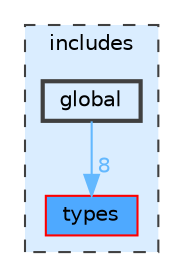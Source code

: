 digraph "includes/global"
{
 // LATEX_PDF_SIZE
  bgcolor="transparent";
  edge [fontname=Helvetica,fontsize=10,labelfontname=Helvetica,labelfontsize=10];
  node [fontname=Helvetica,fontsize=10,shape=box,height=0.2,width=0.4];
  compound=true
  subgraph clusterdir_09e761304027c904456130627fd4dcf5 {
    graph [ bgcolor="#daedff", pencolor="grey25", label="includes", fontname=Helvetica,fontsize=10 style="filled,dashed", URL="dir_09e761304027c904456130627fd4dcf5.html",tooltip=""]
  dir_00373071588607d1d83d0faa600e52a0 [label="types", fillcolor="#4ea9ff", color="red", style="filled", URL="dir_00373071588607d1d83d0faa600e52a0.html",tooltip=""];
  dir_ab3240e1f48e07e7724fe257c5d3746b [label="global", fillcolor="#daedff", color="grey25", style="filled,bold", URL="dir_ab3240e1f48e07e7724fe257c5d3746b.html",tooltip=""];
  }
  dir_ab3240e1f48e07e7724fe257c5d3746b->dir_00373071588607d1d83d0faa600e52a0 [headlabel="8", labeldistance=1.5 headhref="dir_000007_000025.html" href="dir_000007_000025.html" color="steelblue1" fontcolor="steelblue1"];
}
